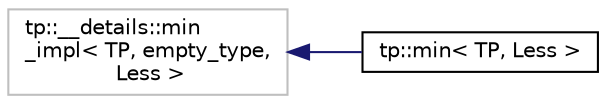 digraph "Graphical Class Hierarchy"
{
 // LATEX_PDF_SIZE
  edge [fontname="Helvetica",fontsize="10",labelfontname="Helvetica",labelfontsize="10"];
  node [fontname="Helvetica",fontsize="10",shape=record];
  rankdir="LR";
  Node45 [label="tp::__details::min\l_impl\< TP, empty_type,\l Less \>",height=0.2,width=0.4,color="grey75", fillcolor="white", style="filled",tooltip=" "];
  Node45 -> Node0 [dir="back",color="midnightblue",fontsize="10",style="solid",fontname="Helvetica"];
  Node0 [label="tp::min\< TP, Less \>",height=0.2,width=0.4,color="black", fillcolor="white", style="filled",URL="$structtp_1_1min.html",tooltip="Returns the mintype of a type_pack."];
}
